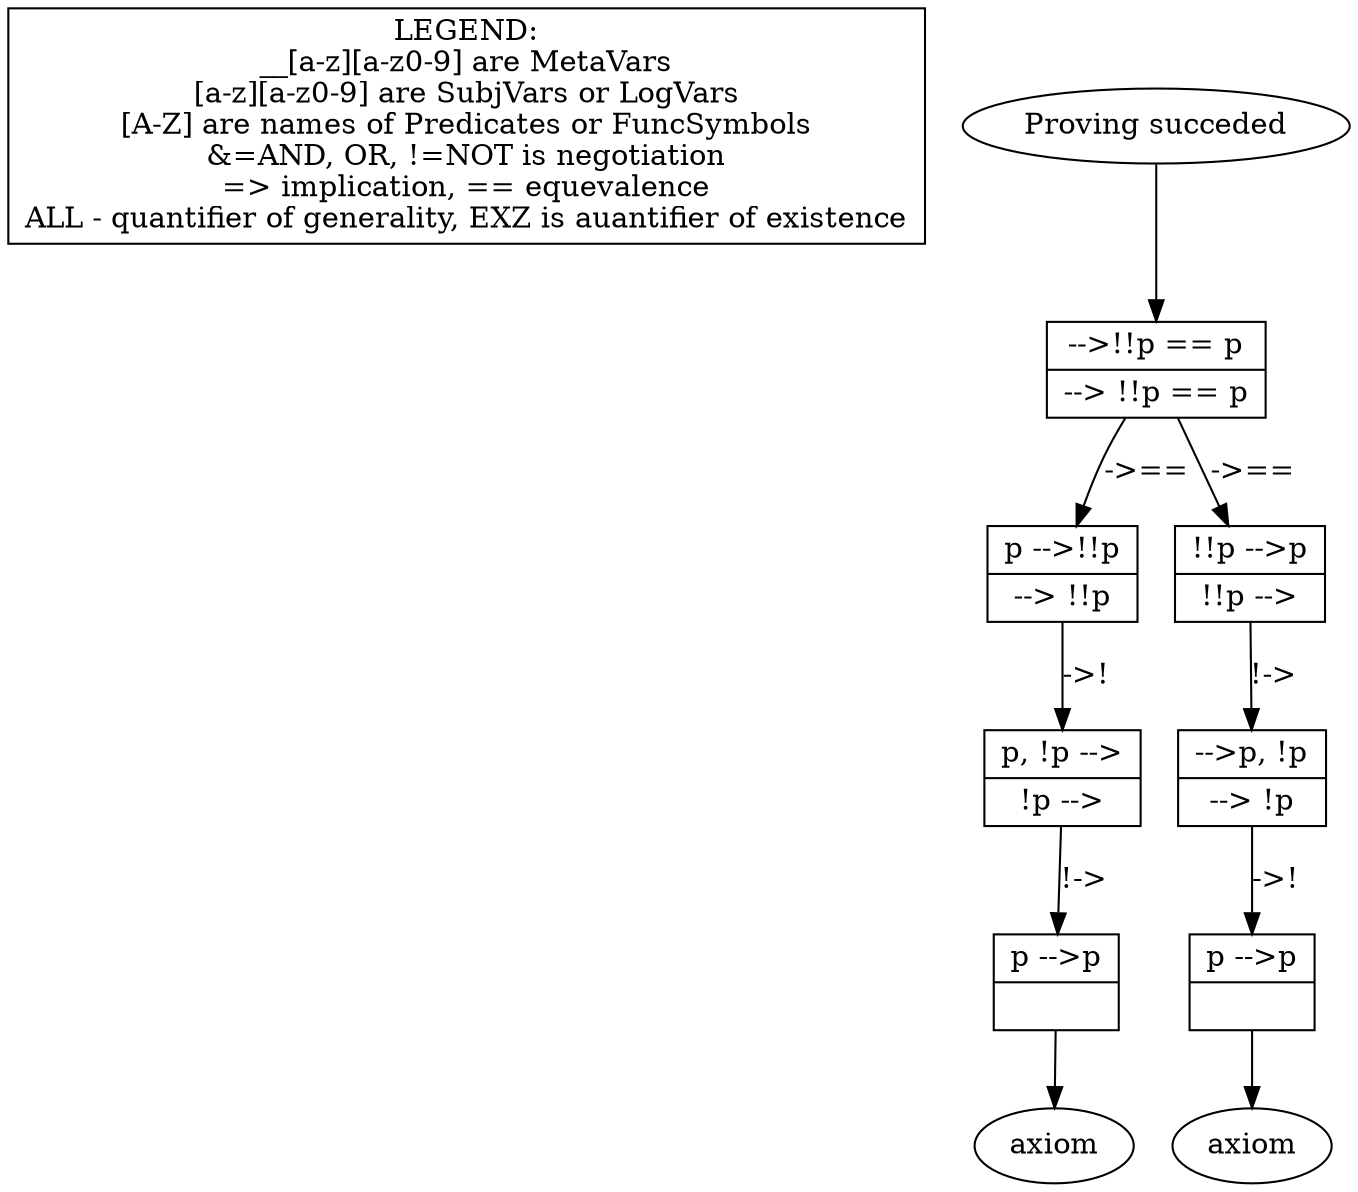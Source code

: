 digraph X {
legend [shape=box,label="LEGEND:\n__[a-z][a-z0-9] are MetaVars\n[a-z][a-z0-9] are SubjVars or LogVars\n[A-Z] are names of Predicates or FuncSymbols\n&=AND, OR, !=NOT is negotiation\n=> implication, == equevalence\nALL - quantifier of generality, EXZ is auantifier of existence"];	9 [label="Proving succeded"]
	9 -> 0
	8 [label="axiom"]
	7 [shape=record,label="{<seq> p --\>p |<lastfip>  }"];
	7 -> 8 [label=""]
	6 [label="axiom"]
	5 [shape=record,label="{<seq> p --\>p |<lastfip>  }"];
	5 -> 6 [label=""]
	4 [shape=record,label="{<seq>  --\>p, !p |<lastfip> --\> !p }"];
	4 -> 5 [label="->!"]
	3 [shape=record,label="{<seq> p, !p --\> |<lastfip> !p --\> }"];
	3 -> 7 [label="!->"]
	2 [shape=record,label="{<seq> p --\>!!p |<lastfip> --\> !!p }"];
	2 -> 3 [label="->!"]
	1 [shape=record,label="{<seq> !!p --\>p |<lastfip> !!p --\> }"];
	1 -> 4 [label="!->"]
	0 [shape=record,label="{<seq>  --\>!!p == p |<lastfip> --\> !!p == p }"];
	0 -> 2 [label="->=="]
	0 -> 1 [label="->=="]
}
